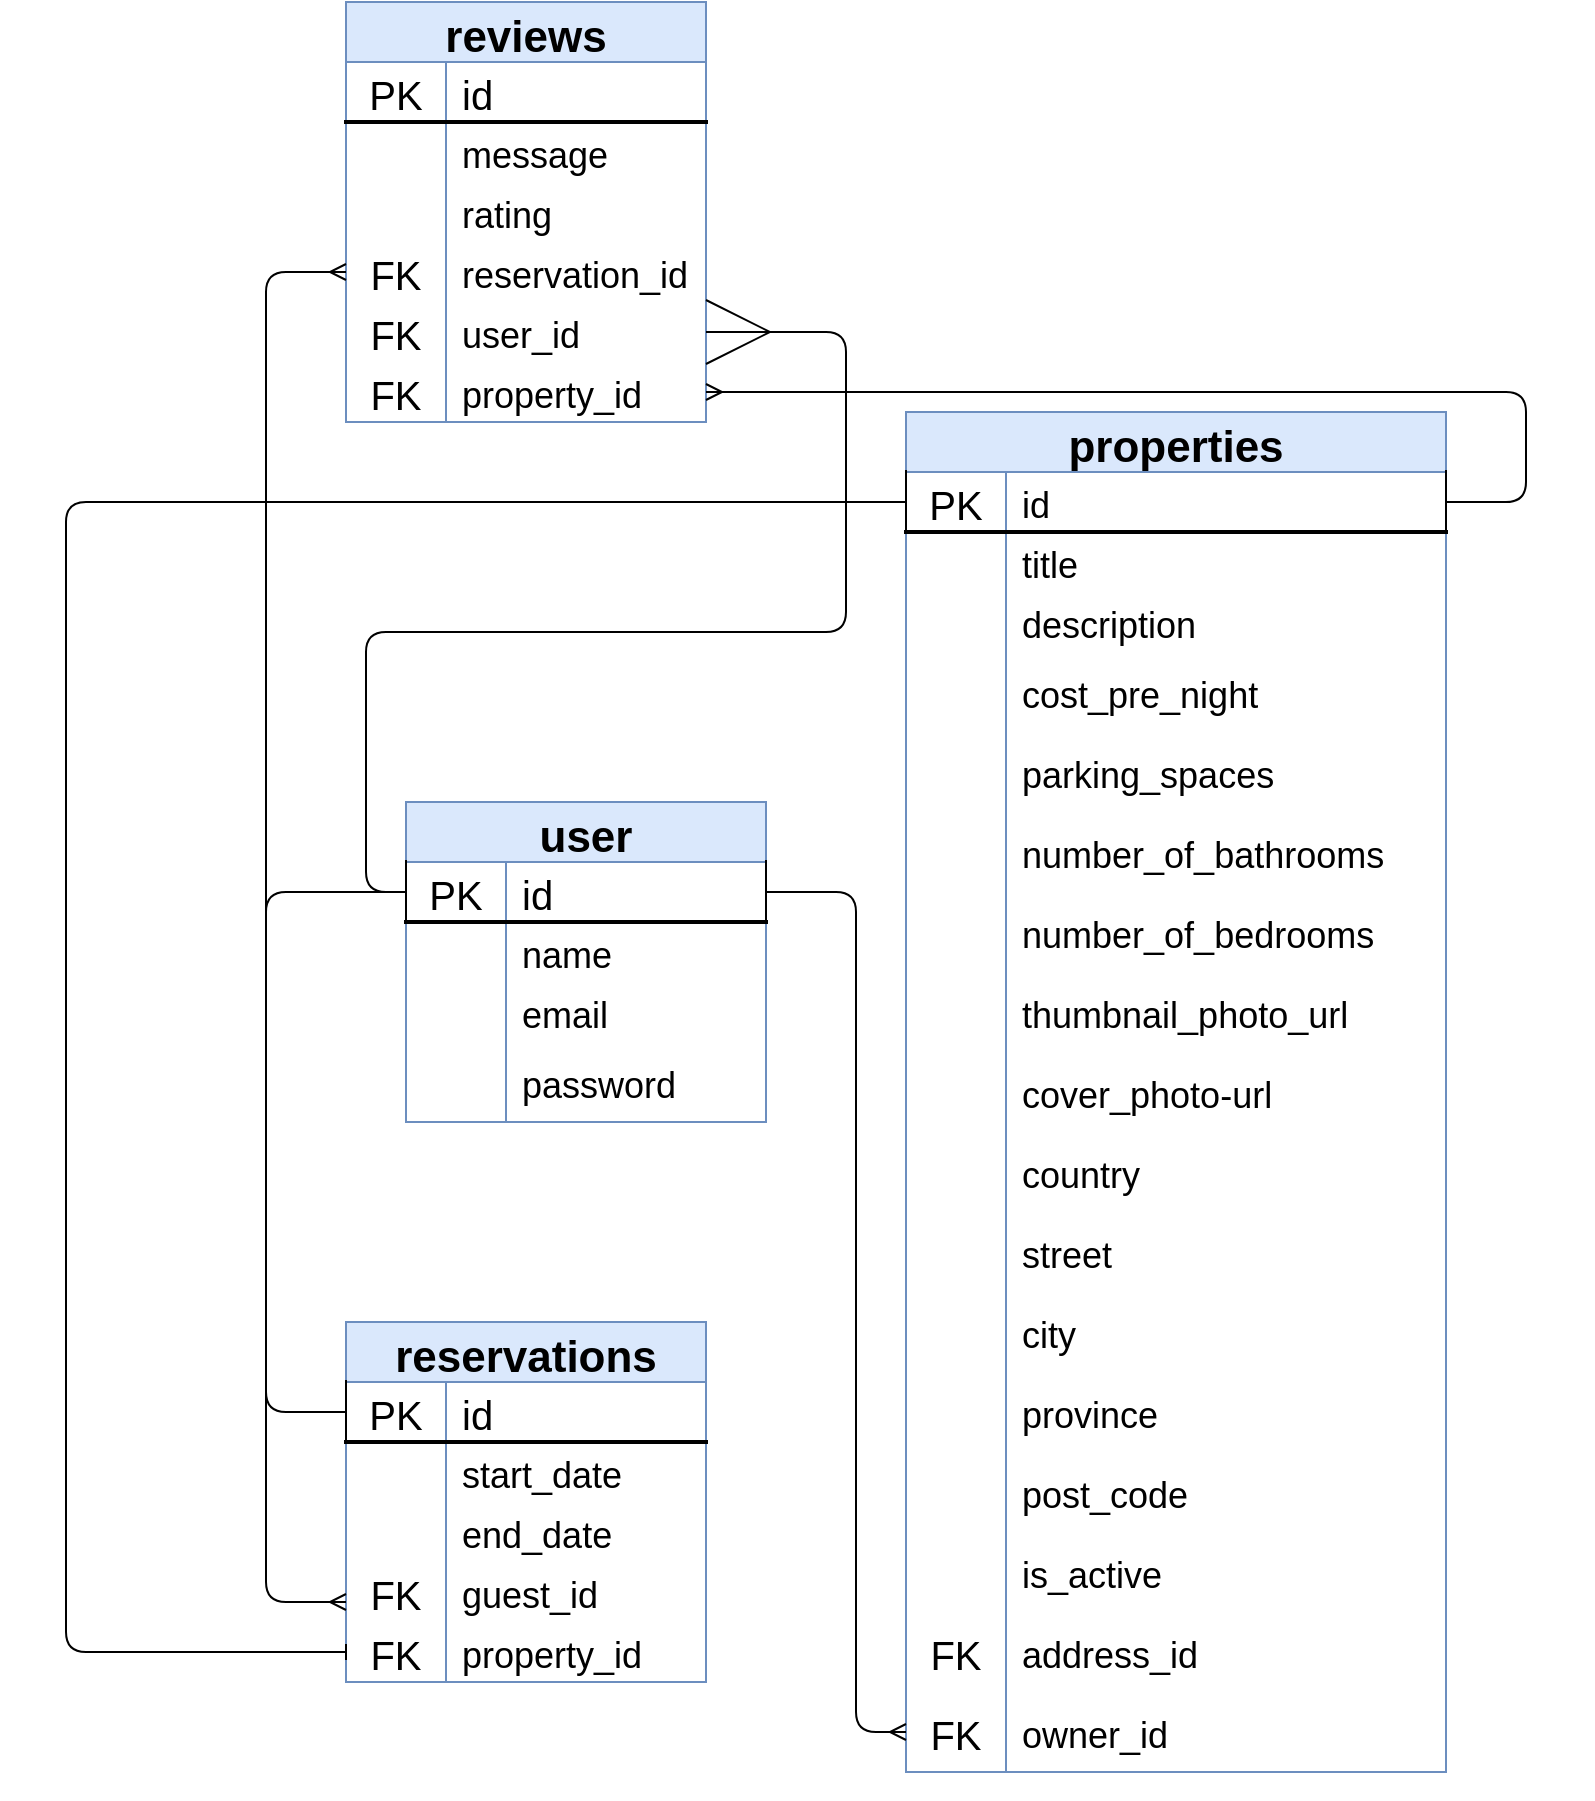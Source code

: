 <mxfile version="18.2.0" type="device"><diagram id="C5RBs43oDa-KdzZeNtuy" name="Page-1"><mxGraphModel dx="3400" dy="2055" grid="1" gridSize="10" guides="1" tooltips="1" connect="1" arrows="1" fold="1" page="1" pageScale="1" pageWidth="827" pageHeight="1169" math="0" shadow="0"><root><mxCell id="WIyWlLk6GJQsqaUBKTNV-0"/><mxCell id="WIyWlLk6GJQsqaUBKTNV-1" parent="WIyWlLk6GJQsqaUBKTNV-0"/><mxCell id="umBRvo-rePLwm_pvp_pJ-57" value="user" style="shape=table;startSize=30;container=1;collapsible=1;childLayout=tableLayout;fixedRows=1;rowLines=0;fontStyle=1;align=center;resizeLast=1;rounded=0;shadow=0;glass=0;sketch=0;fontSize=22;strokeWidth=1;fillColor=#dae8fc;strokeColor=#6c8ebf;" vertex="1" parent="WIyWlLk6GJQsqaUBKTNV-1"><mxGeometry x="-1300" y="250" width="180" height="160" as="geometry"/></mxCell><mxCell id="umBRvo-rePLwm_pvp_pJ-58" value="" style="shape=tableRow;horizontal=0;startSize=0;swimlaneHead=0;swimlaneBody=0;fillColor=none;collapsible=0;dropTarget=0;points=[[0,0.5],[1,0.5]];portConstraint=eastwest;top=0;left=0;right=0;bottom=1;rounded=0;shadow=0;glass=0;sketch=0;fontSize=25;strokeWidth=2;" vertex="1" parent="umBRvo-rePLwm_pvp_pJ-57"><mxGeometry y="30" width="180" height="30" as="geometry"/></mxCell><mxCell id="umBRvo-rePLwm_pvp_pJ-59" value="PK" style="shape=partialRectangle;connectable=0;fillColor=none;top=0;left=0;bottom=0;right=0;fontStyle=0;overflow=hidden;rounded=0;shadow=0;glass=0;sketch=0;fontSize=20;strokeWidth=2;" vertex="1" parent="umBRvo-rePLwm_pvp_pJ-58"><mxGeometry width="50" height="30" as="geometry"><mxRectangle width="50" height="30" as="alternateBounds"/></mxGeometry></mxCell><mxCell id="umBRvo-rePLwm_pvp_pJ-60" value="id" style="shape=partialRectangle;connectable=0;fillColor=none;top=0;left=0;bottom=0;right=0;align=left;spacingLeft=6;fontStyle=0;overflow=hidden;rounded=0;shadow=0;glass=0;sketch=0;fontSize=20;strokeWidth=2;" vertex="1" parent="umBRvo-rePLwm_pvp_pJ-58"><mxGeometry x="50" width="130" height="30" as="geometry"><mxRectangle width="130" height="30" as="alternateBounds"/></mxGeometry></mxCell><mxCell id="umBRvo-rePLwm_pvp_pJ-61" value="" style="shape=tableRow;horizontal=0;startSize=0;swimlaneHead=0;swimlaneBody=0;fillColor=none;collapsible=0;dropTarget=0;points=[[0,0.5],[1,0.5]];portConstraint=eastwest;top=0;left=0;right=0;bottom=0;rounded=0;shadow=0;glass=0;sketch=0;fontSize=25;strokeWidth=2;" vertex="1" parent="umBRvo-rePLwm_pvp_pJ-57"><mxGeometry y="60" width="180" height="30" as="geometry"/></mxCell><mxCell id="umBRvo-rePLwm_pvp_pJ-62" value="" style="shape=partialRectangle;connectable=0;fillColor=none;top=0;left=0;bottom=0;right=0;editable=1;overflow=hidden;rounded=0;shadow=0;glass=0;sketch=0;fontSize=20;strokeWidth=2;" vertex="1" parent="umBRvo-rePLwm_pvp_pJ-61"><mxGeometry width="50" height="30" as="geometry"><mxRectangle width="50" height="30" as="alternateBounds"/></mxGeometry></mxCell><mxCell id="umBRvo-rePLwm_pvp_pJ-63" value="name" style="shape=partialRectangle;connectable=0;fillColor=none;top=0;left=0;bottom=0;right=0;align=left;spacingLeft=6;overflow=hidden;rounded=0;shadow=0;glass=0;sketch=0;fontSize=18;strokeWidth=2;" vertex="1" parent="umBRvo-rePLwm_pvp_pJ-61"><mxGeometry x="50" width="130" height="30" as="geometry"><mxRectangle width="130" height="30" as="alternateBounds"/></mxGeometry></mxCell><mxCell id="umBRvo-rePLwm_pvp_pJ-64" value="" style="shape=tableRow;horizontal=0;startSize=0;swimlaneHead=0;swimlaneBody=0;fillColor=none;collapsible=0;dropTarget=0;points=[[0,0.5],[1,0.5]];portConstraint=eastwest;top=0;left=0;right=0;bottom=0;rounded=0;shadow=0;glass=0;sketch=0;fontSize=25;strokeWidth=2;" vertex="1" parent="umBRvo-rePLwm_pvp_pJ-57"><mxGeometry y="90" width="180" height="30" as="geometry"/></mxCell><mxCell id="umBRvo-rePLwm_pvp_pJ-65" value="" style="shape=partialRectangle;connectable=0;fillColor=none;top=0;left=0;bottom=0;right=0;editable=1;overflow=hidden;rounded=0;shadow=0;glass=0;sketch=0;fontSize=20;strokeWidth=2;" vertex="1" parent="umBRvo-rePLwm_pvp_pJ-64"><mxGeometry width="50" height="30" as="geometry"><mxRectangle width="50" height="30" as="alternateBounds"/></mxGeometry></mxCell><mxCell id="umBRvo-rePLwm_pvp_pJ-66" value="email" style="shape=partialRectangle;connectable=0;fillColor=none;top=0;left=0;bottom=0;right=0;align=left;spacingLeft=6;overflow=hidden;rounded=0;shadow=0;glass=0;sketch=0;fontSize=18;strokeWidth=2;" vertex="1" parent="umBRvo-rePLwm_pvp_pJ-64"><mxGeometry x="50" width="130" height="30" as="geometry"><mxRectangle width="130" height="30" as="alternateBounds"/></mxGeometry></mxCell><mxCell id="umBRvo-rePLwm_pvp_pJ-67" value="" style="shape=tableRow;horizontal=0;startSize=0;swimlaneHead=0;swimlaneBody=0;fillColor=none;collapsible=0;dropTarget=0;points=[[0,0.5],[1,0.5]];portConstraint=eastwest;top=0;left=0;right=0;bottom=0;rounded=0;shadow=0;glass=0;sketch=0;fontSize=25;strokeWidth=2;" vertex="1" parent="umBRvo-rePLwm_pvp_pJ-57"><mxGeometry y="120" width="180" height="40" as="geometry"/></mxCell><mxCell id="umBRvo-rePLwm_pvp_pJ-68" value="" style="shape=partialRectangle;connectable=0;fillColor=none;top=0;left=0;bottom=0;right=0;editable=1;overflow=hidden;rounded=0;shadow=0;glass=0;sketch=0;fontSize=20;strokeWidth=2;" vertex="1" parent="umBRvo-rePLwm_pvp_pJ-67"><mxGeometry width="50" height="40" as="geometry"><mxRectangle width="50" height="40" as="alternateBounds"/></mxGeometry></mxCell><mxCell id="umBRvo-rePLwm_pvp_pJ-69" value="password" style="shape=partialRectangle;connectable=0;fillColor=none;top=0;left=0;bottom=0;right=0;align=left;spacingLeft=6;overflow=hidden;rounded=0;shadow=0;glass=0;sketch=0;fontSize=18;strokeWidth=2;" vertex="1" parent="umBRvo-rePLwm_pvp_pJ-67"><mxGeometry x="50" width="130" height="40" as="geometry"><mxRectangle width="130" height="40" as="alternateBounds"/></mxGeometry></mxCell><mxCell id="umBRvo-rePLwm_pvp_pJ-70" value="properties" style="shape=table;startSize=30;container=1;collapsible=1;childLayout=tableLayout;fixedRows=1;rowLines=0;fontStyle=1;align=center;resizeLast=1;rounded=0;shadow=0;glass=0;sketch=0;fontSize=22;strokeWidth=1;fillColor=#dae8fc;strokeColor=#6c8ebf;" vertex="1" parent="WIyWlLk6GJQsqaUBKTNV-1"><mxGeometry x="-1050" y="55" width="270" height="680" as="geometry"/></mxCell><mxCell id="umBRvo-rePLwm_pvp_pJ-71" value="" style="shape=tableRow;horizontal=0;startSize=0;swimlaneHead=0;swimlaneBody=0;fillColor=none;collapsible=0;dropTarget=0;points=[[0,0.5],[1,0.5]];portConstraint=eastwest;top=0;left=0;right=0;bottom=1;rounded=0;shadow=0;glass=0;sketch=0;fontSize=25;strokeWidth=2;" vertex="1" parent="umBRvo-rePLwm_pvp_pJ-70"><mxGeometry y="30" width="270" height="30" as="geometry"/></mxCell><mxCell id="umBRvo-rePLwm_pvp_pJ-72" value="PK" style="shape=partialRectangle;connectable=0;fillColor=none;top=0;left=0;bottom=0;right=0;fontStyle=0;overflow=hidden;rounded=0;shadow=0;glass=0;sketch=0;fontSize=20;strokeWidth=2;" vertex="1" parent="umBRvo-rePLwm_pvp_pJ-71"><mxGeometry width="50" height="30" as="geometry"><mxRectangle width="50" height="30" as="alternateBounds"/></mxGeometry></mxCell><mxCell id="umBRvo-rePLwm_pvp_pJ-73" value="id" style="shape=partialRectangle;connectable=0;fillColor=none;top=0;left=0;bottom=0;right=0;align=left;spacingLeft=6;fontStyle=0;overflow=hidden;rounded=0;shadow=0;glass=0;sketch=0;fontSize=18;strokeWidth=2;" vertex="1" parent="umBRvo-rePLwm_pvp_pJ-71"><mxGeometry x="50" width="220" height="30" as="geometry"><mxRectangle width="220" height="30" as="alternateBounds"/></mxGeometry></mxCell><mxCell id="umBRvo-rePLwm_pvp_pJ-74" value="" style="shape=tableRow;horizontal=0;startSize=0;swimlaneHead=0;swimlaneBody=0;fillColor=none;collapsible=0;dropTarget=0;points=[[0,0.5],[1,0.5]];portConstraint=eastwest;top=0;left=0;right=0;bottom=0;rounded=0;shadow=0;glass=0;sketch=0;fontSize=25;strokeWidth=2;" vertex="1" parent="umBRvo-rePLwm_pvp_pJ-70"><mxGeometry y="60" width="270" height="30" as="geometry"/></mxCell><mxCell id="umBRvo-rePLwm_pvp_pJ-75" value="" style="shape=partialRectangle;connectable=0;fillColor=none;top=0;left=0;bottom=0;right=0;editable=1;overflow=hidden;rounded=0;shadow=0;glass=0;sketch=0;fontSize=25;strokeWidth=2;" vertex="1" parent="umBRvo-rePLwm_pvp_pJ-74"><mxGeometry width="50" height="30" as="geometry"><mxRectangle width="50" height="30" as="alternateBounds"/></mxGeometry></mxCell><mxCell id="umBRvo-rePLwm_pvp_pJ-76" value="title" style="shape=partialRectangle;connectable=0;fillColor=none;top=0;left=0;bottom=0;right=0;align=left;spacingLeft=6;overflow=hidden;rounded=0;shadow=0;glass=0;sketch=0;fontSize=18;strokeWidth=2;" vertex="1" parent="umBRvo-rePLwm_pvp_pJ-74"><mxGeometry x="50" width="220" height="30" as="geometry"><mxRectangle width="220" height="30" as="alternateBounds"/></mxGeometry></mxCell><mxCell id="umBRvo-rePLwm_pvp_pJ-77" value="" style="shape=tableRow;horizontal=0;startSize=0;swimlaneHead=0;swimlaneBody=0;fillColor=none;collapsible=0;dropTarget=0;points=[[0,0.5],[1,0.5]];portConstraint=eastwest;top=0;left=0;right=0;bottom=0;rounded=0;shadow=0;glass=0;sketch=0;fontSize=25;strokeWidth=2;" vertex="1" parent="umBRvo-rePLwm_pvp_pJ-70"><mxGeometry y="90" width="270" height="30" as="geometry"/></mxCell><mxCell id="umBRvo-rePLwm_pvp_pJ-78" value="" style="shape=partialRectangle;connectable=0;fillColor=none;top=0;left=0;bottom=0;right=0;editable=1;overflow=hidden;rounded=0;shadow=0;glass=0;sketch=0;fontSize=25;strokeWidth=2;" vertex="1" parent="umBRvo-rePLwm_pvp_pJ-77"><mxGeometry width="50" height="30" as="geometry"><mxRectangle width="50" height="30" as="alternateBounds"/></mxGeometry></mxCell><mxCell id="umBRvo-rePLwm_pvp_pJ-79" value="description" style="shape=partialRectangle;connectable=0;fillColor=none;top=0;left=0;bottom=0;right=0;align=left;spacingLeft=6;overflow=hidden;rounded=0;shadow=0;glass=0;sketch=0;fontSize=18;strokeWidth=2;" vertex="1" parent="umBRvo-rePLwm_pvp_pJ-77"><mxGeometry x="50" width="220" height="30" as="geometry"><mxRectangle width="220" height="30" as="alternateBounds"/></mxGeometry></mxCell><mxCell id="umBRvo-rePLwm_pvp_pJ-80" value="" style="shape=tableRow;horizontal=0;startSize=0;swimlaneHead=0;swimlaneBody=0;fillColor=none;collapsible=0;dropTarget=0;points=[[0,0.5],[1,0.5]];portConstraint=eastwest;top=0;left=0;right=0;bottom=0;rounded=0;shadow=0;glass=0;sketch=0;fontSize=25;strokeWidth=2;" vertex="1" parent="umBRvo-rePLwm_pvp_pJ-70"><mxGeometry y="120" width="270" height="40" as="geometry"/></mxCell><mxCell id="umBRvo-rePLwm_pvp_pJ-81" value="&#10;&#10;&#10;" style="shape=partialRectangle;connectable=0;fillColor=none;top=0;left=0;bottom=0;right=0;editable=1;overflow=hidden;rounded=0;shadow=0;glass=0;sketch=0;fontSize=25;strokeWidth=2;" vertex="1" parent="umBRvo-rePLwm_pvp_pJ-80"><mxGeometry width="50" height="40" as="geometry"><mxRectangle width="50" height="40" as="alternateBounds"/></mxGeometry></mxCell><mxCell id="umBRvo-rePLwm_pvp_pJ-82" value="cost_pre_night" style="shape=partialRectangle;connectable=0;fillColor=none;top=0;left=0;bottom=0;right=0;align=left;spacingLeft=6;overflow=hidden;rounded=0;shadow=0;glass=0;sketch=0;fontSize=18;strokeWidth=2;" vertex="1" parent="umBRvo-rePLwm_pvp_pJ-80"><mxGeometry x="50" width="220" height="40" as="geometry"><mxRectangle width="220" height="40" as="alternateBounds"/></mxGeometry></mxCell><mxCell id="umBRvo-rePLwm_pvp_pJ-94" style="shape=tableRow;horizontal=0;startSize=0;swimlaneHead=0;swimlaneBody=0;fillColor=none;collapsible=0;dropTarget=0;points=[[0,0.5],[1,0.5]];portConstraint=eastwest;top=0;left=0;right=0;bottom=0;rounded=0;shadow=0;glass=0;sketch=0;fontSize=25;strokeWidth=2;" vertex="1" parent="umBRvo-rePLwm_pvp_pJ-70"><mxGeometry y="160" width="270" height="40" as="geometry"/></mxCell><mxCell id="umBRvo-rePLwm_pvp_pJ-95" style="shape=partialRectangle;connectable=0;fillColor=none;top=0;left=0;bottom=0;right=0;editable=1;overflow=hidden;rounded=0;shadow=0;glass=0;sketch=0;fontSize=25;strokeWidth=2;" vertex="1" parent="umBRvo-rePLwm_pvp_pJ-94"><mxGeometry width="50" height="40" as="geometry"><mxRectangle width="50" height="40" as="alternateBounds"/></mxGeometry></mxCell><mxCell id="umBRvo-rePLwm_pvp_pJ-96" value="parking_spaces" style="shape=partialRectangle;connectable=0;fillColor=none;top=0;left=0;bottom=0;right=0;align=left;spacingLeft=6;overflow=hidden;rounded=0;shadow=0;glass=0;sketch=0;fontSize=18;strokeWidth=2;" vertex="1" parent="umBRvo-rePLwm_pvp_pJ-94"><mxGeometry x="50" width="220" height="40" as="geometry"><mxRectangle width="220" height="40" as="alternateBounds"/></mxGeometry></mxCell><mxCell id="umBRvo-rePLwm_pvp_pJ-97" style="shape=tableRow;horizontal=0;startSize=0;swimlaneHead=0;swimlaneBody=0;fillColor=none;collapsible=0;dropTarget=0;points=[[0,0.5],[1,0.5]];portConstraint=eastwest;top=0;left=0;right=0;bottom=0;rounded=0;shadow=0;glass=0;sketch=0;fontSize=25;strokeWidth=2;" vertex="1" parent="umBRvo-rePLwm_pvp_pJ-70"><mxGeometry y="200" width="270" height="40" as="geometry"/></mxCell><mxCell id="umBRvo-rePLwm_pvp_pJ-98" style="shape=partialRectangle;connectable=0;fillColor=none;top=0;left=0;bottom=0;right=0;editable=1;overflow=hidden;rounded=0;shadow=0;glass=0;sketch=0;fontSize=25;strokeWidth=2;" vertex="1" parent="umBRvo-rePLwm_pvp_pJ-97"><mxGeometry width="50" height="40" as="geometry"><mxRectangle width="50" height="40" as="alternateBounds"/></mxGeometry></mxCell><mxCell id="umBRvo-rePLwm_pvp_pJ-99" value="number_of_bathrooms" style="shape=partialRectangle;connectable=0;fillColor=none;top=0;left=0;bottom=0;right=0;align=left;spacingLeft=6;overflow=hidden;rounded=0;shadow=0;glass=0;sketch=0;fontSize=18;strokeWidth=2;" vertex="1" parent="umBRvo-rePLwm_pvp_pJ-97"><mxGeometry x="50" width="220" height="40" as="geometry"><mxRectangle width="220" height="40" as="alternateBounds"/></mxGeometry></mxCell><mxCell id="umBRvo-rePLwm_pvp_pJ-100" style="shape=tableRow;horizontal=0;startSize=0;swimlaneHead=0;swimlaneBody=0;fillColor=none;collapsible=0;dropTarget=0;points=[[0,0.5],[1,0.5]];portConstraint=eastwest;top=0;left=0;right=0;bottom=0;rounded=0;shadow=0;glass=0;sketch=0;fontSize=25;strokeWidth=2;" vertex="1" parent="umBRvo-rePLwm_pvp_pJ-70"><mxGeometry y="240" width="270" height="40" as="geometry"/></mxCell><mxCell id="umBRvo-rePLwm_pvp_pJ-101" style="shape=partialRectangle;connectable=0;fillColor=none;top=0;left=0;bottom=0;right=0;editable=1;overflow=hidden;rounded=0;shadow=0;glass=0;sketch=0;fontSize=25;strokeWidth=2;" vertex="1" parent="umBRvo-rePLwm_pvp_pJ-100"><mxGeometry width="50" height="40" as="geometry"><mxRectangle width="50" height="40" as="alternateBounds"/></mxGeometry></mxCell><mxCell id="umBRvo-rePLwm_pvp_pJ-102" value="number_of_bedrooms" style="shape=partialRectangle;connectable=0;fillColor=none;top=0;left=0;bottom=0;right=0;align=left;spacingLeft=6;overflow=hidden;rounded=0;shadow=0;glass=0;sketch=0;fontSize=18;strokeWidth=2;" vertex="1" parent="umBRvo-rePLwm_pvp_pJ-100"><mxGeometry x="50" width="220" height="40" as="geometry"><mxRectangle width="220" height="40" as="alternateBounds"/></mxGeometry></mxCell><mxCell id="umBRvo-rePLwm_pvp_pJ-253" style="shape=tableRow;horizontal=0;startSize=0;swimlaneHead=0;swimlaneBody=0;fillColor=none;collapsible=0;dropTarget=0;points=[[0,0.5],[1,0.5]];portConstraint=eastwest;top=0;left=0;right=0;bottom=0;rounded=0;shadow=0;glass=0;sketch=0;fontSize=25;strokeWidth=2;" vertex="1" parent="umBRvo-rePLwm_pvp_pJ-70"><mxGeometry y="280" width="270" height="40" as="geometry"/></mxCell><mxCell id="umBRvo-rePLwm_pvp_pJ-254" style="shape=partialRectangle;connectable=0;fillColor=none;top=0;left=0;bottom=0;right=0;editable=1;overflow=hidden;rounded=0;shadow=0;glass=0;sketch=0;fontSize=25;strokeWidth=2;" vertex="1" parent="umBRvo-rePLwm_pvp_pJ-253"><mxGeometry width="50" height="40" as="geometry"><mxRectangle width="50" height="40" as="alternateBounds"/></mxGeometry></mxCell><mxCell id="umBRvo-rePLwm_pvp_pJ-255" value="thumbnail_photo_url" style="shape=partialRectangle;connectable=0;fillColor=none;top=0;left=0;bottom=0;right=0;align=left;spacingLeft=6;overflow=hidden;rounded=0;shadow=0;glass=0;sketch=0;fontSize=18;strokeWidth=2;" vertex="1" parent="umBRvo-rePLwm_pvp_pJ-253"><mxGeometry x="50" width="220" height="40" as="geometry"><mxRectangle width="220" height="40" as="alternateBounds"/></mxGeometry></mxCell><mxCell id="umBRvo-rePLwm_pvp_pJ-256" style="shape=tableRow;horizontal=0;startSize=0;swimlaneHead=0;swimlaneBody=0;fillColor=none;collapsible=0;dropTarget=0;points=[[0,0.5],[1,0.5]];portConstraint=eastwest;top=0;left=0;right=0;bottom=0;rounded=0;shadow=0;glass=0;sketch=0;fontSize=25;strokeWidth=2;" vertex="1" parent="umBRvo-rePLwm_pvp_pJ-70"><mxGeometry y="320" width="270" height="40" as="geometry"/></mxCell><mxCell id="umBRvo-rePLwm_pvp_pJ-257" style="shape=partialRectangle;connectable=0;fillColor=none;top=0;left=0;bottom=0;right=0;editable=1;overflow=hidden;rounded=0;shadow=0;glass=0;sketch=0;fontSize=25;strokeWidth=2;" vertex="1" parent="umBRvo-rePLwm_pvp_pJ-256"><mxGeometry width="50" height="40" as="geometry"><mxRectangle width="50" height="40" as="alternateBounds"/></mxGeometry></mxCell><mxCell id="umBRvo-rePLwm_pvp_pJ-258" value="cover_photo-url" style="shape=partialRectangle;connectable=0;fillColor=none;top=0;left=0;bottom=0;right=0;align=left;spacingLeft=6;overflow=hidden;rounded=0;shadow=0;glass=0;sketch=0;fontSize=18;strokeWidth=2;" vertex="1" parent="umBRvo-rePLwm_pvp_pJ-256"><mxGeometry x="50" width="220" height="40" as="geometry"><mxRectangle width="220" height="40" as="alternateBounds"/></mxGeometry></mxCell><mxCell id="umBRvo-rePLwm_pvp_pJ-314" style="shape=tableRow;horizontal=0;startSize=0;swimlaneHead=0;swimlaneBody=0;fillColor=none;collapsible=0;dropTarget=0;points=[[0,0.5],[1,0.5]];portConstraint=eastwest;top=0;left=0;right=0;bottom=0;rounded=0;shadow=0;glass=0;sketch=0;fontSize=25;strokeWidth=2;" vertex="1" parent="umBRvo-rePLwm_pvp_pJ-70"><mxGeometry y="360" width="270" height="40" as="geometry"/></mxCell><mxCell id="umBRvo-rePLwm_pvp_pJ-315" style="shape=partialRectangle;connectable=0;fillColor=none;top=0;left=0;bottom=0;right=0;editable=1;overflow=hidden;rounded=0;shadow=0;glass=0;sketch=0;fontSize=25;strokeWidth=2;" vertex="1" parent="umBRvo-rePLwm_pvp_pJ-314"><mxGeometry width="50" height="40" as="geometry"><mxRectangle width="50" height="40" as="alternateBounds"/></mxGeometry></mxCell><mxCell id="umBRvo-rePLwm_pvp_pJ-316" value="country" style="shape=partialRectangle;connectable=0;fillColor=none;top=0;left=0;bottom=0;right=0;align=left;spacingLeft=6;overflow=hidden;rounded=0;shadow=0;glass=0;sketch=0;fontSize=18;strokeWidth=2;" vertex="1" parent="umBRvo-rePLwm_pvp_pJ-314"><mxGeometry x="50" width="220" height="40" as="geometry"><mxRectangle width="220" height="40" as="alternateBounds"/></mxGeometry></mxCell><mxCell id="umBRvo-rePLwm_pvp_pJ-311" style="shape=tableRow;horizontal=0;startSize=0;swimlaneHead=0;swimlaneBody=0;fillColor=none;collapsible=0;dropTarget=0;points=[[0,0.5],[1,0.5]];portConstraint=eastwest;top=0;left=0;right=0;bottom=0;rounded=0;shadow=0;glass=0;sketch=0;fontSize=25;strokeWidth=2;" vertex="1" parent="umBRvo-rePLwm_pvp_pJ-70"><mxGeometry y="400" width="270" height="40" as="geometry"/></mxCell><mxCell id="umBRvo-rePLwm_pvp_pJ-312" style="shape=partialRectangle;connectable=0;fillColor=none;top=0;left=0;bottom=0;right=0;editable=1;overflow=hidden;rounded=0;shadow=0;glass=0;sketch=0;fontSize=25;strokeWidth=2;" vertex="1" parent="umBRvo-rePLwm_pvp_pJ-311"><mxGeometry width="50" height="40" as="geometry"><mxRectangle width="50" height="40" as="alternateBounds"/></mxGeometry></mxCell><mxCell id="umBRvo-rePLwm_pvp_pJ-313" value="street" style="shape=partialRectangle;connectable=0;fillColor=none;top=0;left=0;bottom=0;right=0;align=left;spacingLeft=6;overflow=hidden;rounded=0;shadow=0;glass=0;sketch=0;fontSize=18;strokeWidth=2;" vertex="1" parent="umBRvo-rePLwm_pvp_pJ-311"><mxGeometry x="50" width="220" height="40" as="geometry"><mxRectangle width="220" height="40" as="alternateBounds"/></mxGeometry></mxCell><mxCell id="umBRvo-rePLwm_pvp_pJ-308" style="shape=tableRow;horizontal=0;startSize=0;swimlaneHead=0;swimlaneBody=0;fillColor=none;collapsible=0;dropTarget=0;points=[[0,0.5],[1,0.5]];portConstraint=eastwest;top=0;left=0;right=0;bottom=0;rounded=0;shadow=0;glass=0;sketch=0;fontSize=25;strokeWidth=2;" vertex="1" parent="umBRvo-rePLwm_pvp_pJ-70"><mxGeometry y="440" width="270" height="40" as="geometry"/></mxCell><mxCell id="umBRvo-rePLwm_pvp_pJ-309" style="shape=partialRectangle;connectable=0;fillColor=none;top=0;left=0;bottom=0;right=0;editable=1;overflow=hidden;rounded=0;shadow=0;glass=0;sketch=0;fontSize=25;strokeWidth=2;" vertex="1" parent="umBRvo-rePLwm_pvp_pJ-308"><mxGeometry width="50" height="40" as="geometry"><mxRectangle width="50" height="40" as="alternateBounds"/></mxGeometry></mxCell><mxCell id="umBRvo-rePLwm_pvp_pJ-310" value="city" style="shape=partialRectangle;connectable=0;fillColor=none;top=0;left=0;bottom=0;right=0;align=left;spacingLeft=6;overflow=hidden;rounded=0;shadow=0;glass=0;sketch=0;fontSize=18;strokeWidth=2;" vertex="1" parent="umBRvo-rePLwm_pvp_pJ-308"><mxGeometry x="50" width="220" height="40" as="geometry"><mxRectangle width="220" height="40" as="alternateBounds"/></mxGeometry></mxCell><mxCell id="umBRvo-rePLwm_pvp_pJ-305" style="shape=tableRow;horizontal=0;startSize=0;swimlaneHead=0;swimlaneBody=0;fillColor=none;collapsible=0;dropTarget=0;points=[[0,0.5],[1,0.5]];portConstraint=eastwest;top=0;left=0;right=0;bottom=0;rounded=0;shadow=0;glass=0;sketch=0;fontSize=25;strokeWidth=2;" vertex="1" parent="umBRvo-rePLwm_pvp_pJ-70"><mxGeometry y="480" width="270" height="40" as="geometry"/></mxCell><mxCell id="umBRvo-rePLwm_pvp_pJ-306" style="shape=partialRectangle;connectable=0;fillColor=none;top=0;left=0;bottom=0;right=0;editable=1;overflow=hidden;rounded=0;shadow=0;glass=0;sketch=0;fontSize=25;strokeWidth=2;" vertex="1" parent="umBRvo-rePLwm_pvp_pJ-305"><mxGeometry width="50" height="40" as="geometry"><mxRectangle width="50" height="40" as="alternateBounds"/></mxGeometry></mxCell><mxCell id="umBRvo-rePLwm_pvp_pJ-307" value="province" style="shape=partialRectangle;connectable=0;fillColor=none;top=0;left=0;bottom=0;right=0;align=left;spacingLeft=6;overflow=hidden;rounded=0;shadow=0;glass=0;sketch=0;fontSize=18;strokeWidth=2;" vertex="1" parent="umBRvo-rePLwm_pvp_pJ-305"><mxGeometry x="50" width="220" height="40" as="geometry"><mxRectangle width="220" height="40" as="alternateBounds"/></mxGeometry></mxCell><mxCell id="umBRvo-rePLwm_pvp_pJ-302" style="shape=tableRow;horizontal=0;startSize=0;swimlaneHead=0;swimlaneBody=0;fillColor=none;collapsible=0;dropTarget=0;points=[[0,0.5],[1,0.5]];portConstraint=eastwest;top=0;left=0;right=0;bottom=0;rounded=0;shadow=0;glass=0;sketch=0;fontSize=25;strokeWidth=2;" vertex="1" parent="umBRvo-rePLwm_pvp_pJ-70"><mxGeometry y="520" width="270" height="40" as="geometry"/></mxCell><mxCell id="umBRvo-rePLwm_pvp_pJ-303" style="shape=partialRectangle;connectable=0;fillColor=none;top=0;left=0;bottom=0;right=0;editable=1;overflow=hidden;rounded=0;shadow=0;glass=0;sketch=0;fontSize=25;strokeWidth=2;" vertex="1" parent="umBRvo-rePLwm_pvp_pJ-302"><mxGeometry width="50" height="40" as="geometry"><mxRectangle width="50" height="40" as="alternateBounds"/></mxGeometry></mxCell><mxCell id="umBRvo-rePLwm_pvp_pJ-304" value="post_code" style="shape=partialRectangle;connectable=0;fillColor=none;top=0;left=0;bottom=0;right=0;align=left;spacingLeft=6;overflow=hidden;rounded=0;shadow=0;glass=0;sketch=0;fontSize=18;strokeWidth=2;" vertex="1" parent="umBRvo-rePLwm_pvp_pJ-302"><mxGeometry x="50" width="220" height="40" as="geometry"><mxRectangle width="220" height="40" as="alternateBounds"/></mxGeometry></mxCell><mxCell id="umBRvo-rePLwm_pvp_pJ-159" style="shape=tableRow;horizontal=0;startSize=0;swimlaneHead=0;swimlaneBody=0;fillColor=none;collapsible=0;dropTarget=0;points=[[0,0.5],[1,0.5]];portConstraint=eastwest;top=0;left=0;right=0;bottom=0;rounded=0;shadow=0;glass=0;sketch=0;fontSize=25;strokeWidth=2;" vertex="1" parent="umBRvo-rePLwm_pvp_pJ-70"><mxGeometry y="560" width="270" height="40" as="geometry"/></mxCell><mxCell id="umBRvo-rePLwm_pvp_pJ-160" style="shape=partialRectangle;connectable=0;fillColor=none;top=0;left=0;bottom=0;right=0;editable=1;overflow=hidden;rounded=0;shadow=0;glass=0;sketch=0;fontSize=20;strokeWidth=2;" vertex="1" parent="umBRvo-rePLwm_pvp_pJ-159"><mxGeometry width="50" height="40" as="geometry"><mxRectangle width="50" height="40" as="alternateBounds"/></mxGeometry></mxCell><mxCell id="umBRvo-rePLwm_pvp_pJ-161" value="is_active" style="shape=partialRectangle;connectable=0;fillColor=none;top=0;left=0;bottom=0;right=0;align=left;spacingLeft=6;overflow=hidden;rounded=0;shadow=0;glass=0;sketch=0;fontSize=18;strokeWidth=2;" vertex="1" parent="umBRvo-rePLwm_pvp_pJ-159"><mxGeometry x="50" width="220" height="40" as="geometry"><mxRectangle width="220" height="40" as="alternateBounds"/></mxGeometry></mxCell><mxCell id="umBRvo-rePLwm_pvp_pJ-260" style="shape=tableRow;horizontal=0;startSize=0;swimlaneHead=0;swimlaneBody=0;fillColor=none;collapsible=0;dropTarget=0;points=[[0,0.5],[1,0.5]];portConstraint=eastwest;top=0;left=0;right=0;bottom=0;rounded=0;shadow=0;glass=0;sketch=0;fontSize=25;strokeWidth=2;" vertex="1" parent="umBRvo-rePLwm_pvp_pJ-70"><mxGeometry y="600" width="270" height="40" as="geometry"/></mxCell><mxCell id="umBRvo-rePLwm_pvp_pJ-261" value="FK" style="shape=partialRectangle;connectable=0;fillColor=none;top=0;left=0;bottom=0;right=0;editable=1;overflow=hidden;rounded=0;shadow=0;glass=0;sketch=0;fontSize=20;strokeWidth=2;" vertex="1" parent="umBRvo-rePLwm_pvp_pJ-260"><mxGeometry width="50" height="40" as="geometry"><mxRectangle width="50" height="40" as="alternateBounds"/></mxGeometry></mxCell><mxCell id="umBRvo-rePLwm_pvp_pJ-262" value="address_id" style="shape=partialRectangle;connectable=0;fillColor=none;top=0;left=0;bottom=0;right=0;align=left;spacingLeft=6;overflow=hidden;rounded=0;shadow=0;glass=0;sketch=0;fontSize=18;strokeWidth=2;" vertex="1" parent="umBRvo-rePLwm_pvp_pJ-260"><mxGeometry x="50" width="220" height="40" as="geometry"><mxRectangle width="220" height="40" as="alternateBounds"/></mxGeometry></mxCell><mxCell id="umBRvo-rePLwm_pvp_pJ-155" style="shape=tableRow;horizontal=0;startSize=0;swimlaneHead=0;swimlaneBody=0;fillColor=none;collapsible=0;dropTarget=0;points=[[0,0.5],[1,0.5]];portConstraint=eastwest;top=0;left=0;right=0;bottom=0;rounded=0;shadow=0;glass=0;sketch=0;fontSize=25;strokeWidth=2;" vertex="1" parent="umBRvo-rePLwm_pvp_pJ-70"><mxGeometry y="640" width="270" height="40" as="geometry"/></mxCell><mxCell id="umBRvo-rePLwm_pvp_pJ-156" value="FK" style="shape=partialRectangle;connectable=0;fillColor=none;top=0;left=0;bottom=0;right=0;editable=1;overflow=hidden;rounded=0;shadow=0;glass=0;sketch=0;fontSize=20;strokeWidth=2;" vertex="1" parent="umBRvo-rePLwm_pvp_pJ-155"><mxGeometry width="50" height="40" as="geometry"><mxRectangle width="50" height="40" as="alternateBounds"/></mxGeometry></mxCell><mxCell id="umBRvo-rePLwm_pvp_pJ-157" value="owner_id" style="shape=partialRectangle;connectable=0;fillColor=none;top=0;left=0;bottom=0;right=0;align=left;spacingLeft=6;overflow=hidden;rounded=0;shadow=0;glass=0;sketch=0;fontSize=18;strokeWidth=2;" vertex="1" parent="umBRvo-rePLwm_pvp_pJ-155"><mxGeometry x="50" width="220" height="40" as="geometry"><mxRectangle width="220" height="40" as="alternateBounds"/></mxGeometry></mxCell><mxCell id="umBRvo-rePLwm_pvp_pJ-84" value="" style="shape=tableRow;horizontal=0;startSize=0;swimlaneHead=0;swimlaneBody=0;fillColor=none;collapsible=0;dropTarget=0;points=[[0,0.5],[1,0.5]];portConstraint=eastwest;top=0;left=0;right=0;bottom=0;rounded=0;shadow=0;glass=0;sketch=0;fontSize=18;strokeWidth=2;" vertex="1" parent="WIyWlLk6GJQsqaUBKTNV-1"><mxGeometry x="-1280" y="240" width="260" height="40" as="geometry"/></mxCell><mxCell id="umBRvo-rePLwm_pvp_pJ-85" value="&#10;&#10;&#10;" style="shape=partialRectangle;connectable=0;fillColor=none;top=0;left=0;bottom=0;right=0;editable=1;overflow=hidden;rounded=0;shadow=0;glass=0;sketch=0;fontSize=25;strokeWidth=2;" vertex="1" parent="umBRvo-rePLwm_pvp_pJ-84"><mxGeometry width="50" height="40" as="geometry"><mxRectangle width="50" height="40" as="alternateBounds"/></mxGeometry></mxCell><mxCell id="umBRvo-rePLwm_pvp_pJ-190" value="reservations" style="shape=table;startSize=30;container=1;collapsible=1;childLayout=tableLayout;fixedRows=1;rowLines=0;fontStyle=1;align=center;resizeLast=1;rounded=0;shadow=0;glass=0;sketch=0;fontSize=22;strokeWidth=1;fillColor=#dae8fc;strokeColor=#6c8ebf;" vertex="1" parent="WIyWlLk6GJQsqaUBKTNV-1"><mxGeometry x="-1330" y="510" width="180" height="180" as="geometry"/></mxCell><mxCell id="umBRvo-rePLwm_pvp_pJ-191" value="" style="shape=tableRow;horizontal=0;startSize=0;swimlaneHead=0;swimlaneBody=0;fillColor=none;collapsible=0;dropTarget=0;points=[[0,0.5],[1,0.5]];portConstraint=eastwest;top=0;left=0;right=0;bottom=1;rounded=0;shadow=0;glass=0;sketch=0;fontSize=25;strokeWidth=2;" vertex="1" parent="umBRvo-rePLwm_pvp_pJ-190"><mxGeometry y="30" width="180" height="30" as="geometry"/></mxCell><mxCell id="umBRvo-rePLwm_pvp_pJ-192" value="PK" style="shape=partialRectangle;connectable=0;fillColor=none;top=0;left=0;bottom=0;right=0;fontStyle=0;overflow=hidden;rounded=0;shadow=0;glass=0;sketch=0;fontSize=20;strokeWidth=2;" vertex="1" parent="umBRvo-rePLwm_pvp_pJ-191"><mxGeometry width="50" height="30" as="geometry"><mxRectangle width="50" height="30" as="alternateBounds"/></mxGeometry></mxCell><mxCell id="umBRvo-rePLwm_pvp_pJ-193" value="id" style="shape=partialRectangle;connectable=0;fillColor=none;top=0;left=0;bottom=0;right=0;align=left;spacingLeft=6;fontStyle=0;overflow=hidden;rounded=0;shadow=0;glass=0;sketch=0;fontSize=20;strokeWidth=2;" vertex="1" parent="umBRvo-rePLwm_pvp_pJ-191"><mxGeometry x="50" width="130" height="30" as="geometry"><mxRectangle width="130" height="30" as="alternateBounds"/></mxGeometry></mxCell><mxCell id="umBRvo-rePLwm_pvp_pJ-194" value="" style="shape=tableRow;horizontal=0;startSize=0;swimlaneHead=0;swimlaneBody=0;fillColor=none;collapsible=0;dropTarget=0;points=[[0,0.5],[1,0.5]];portConstraint=eastwest;top=0;left=0;right=0;bottom=0;rounded=0;shadow=0;glass=0;sketch=0;fontSize=25;strokeWidth=2;" vertex="1" parent="umBRvo-rePLwm_pvp_pJ-190"><mxGeometry y="60" width="180" height="30" as="geometry"/></mxCell><mxCell id="umBRvo-rePLwm_pvp_pJ-195" value="" style="shape=partialRectangle;connectable=0;fillColor=none;top=0;left=0;bottom=0;right=0;editable=1;overflow=hidden;rounded=0;shadow=0;glass=0;sketch=0;fontSize=20;strokeWidth=2;" vertex="1" parent="umBRvo-rePLwm_pvp_pJ-194"><mxGeometry width="50" height="30" as="geometry"><mxRectangle width="50" height="30" as="alternateBounds"/></mxGeometry></mxCell><mxCell id="umBRvo-rePLwm_pvp_pJ-196" value="start_date" style="shape=partialRectangle;connectable=0;fillColor=none;top=0;left=0;bottom=0;right=0;align=left;spacingLeft=6;overflow=hidden;rounded=0;shadow=0;glass=0;sketch=0;fontSize=18;strokeWidth=2;" vertex="1" parent="umBRvo-rePLwm_pvp_pJ-194"><mxGeometry x="50" width="130" height="30" as="geometry"><mxRectangle width="130" height="30" as="alternateBounds"/></mxGeometry></mxCell><mxCell id="umBRvo-rePLwm_pvp_pJ-197" value="" style="shape=tableRow;horizontal=0;startSize=0;swimlaneHead=0;swimlaneBody=0;fillColor=none;collapsible=0;dropTarget=0;points=[[0,0.5],[1,0.5]];portConstraint=eastwest;top=0;left=0;right=0;bottom=0;rounded=0;shadow=0;glass=0;sketch=0;fontSize=25;strokeWidth=2;" vertex="1" parent="umBRvo-rePLwm_pvp_pJ-190"><mxGeometry y="90" width="180" height="30" as="geometry"/></mxCell><mxCell id="umBRvo-rePLwm_pvp_pJ-198" value="" style="shape=partialRectangle;connectable=0;fillColor=none;top=0;left=0;bottom=0;right=0;editable=1;overflow=hidden;rounded=0;shadow=0;glass=0;sketch=0;fontSize=20;strokeWidth=2;" vertex="1" parent="umBRvo-rePLwm_pvp_pJ-197"><mxGeometry width="50" height="30" as="geometry"><mxRectangle width="50" height="30" as="alternateBounds"/></mxGeometry></mxCell><mxCell id="umBRvo-rePLwm_pvp_pJ-199" value="end_date" style="shape=partialRectangle;connectable=0;fillColor=none;top=0;left=0;bottom=0;right=0;align=left;spacingLeft=6;overflow=hidden;rounded=0;shadow=0;glass=0;sketch=0;fontSize=18;strokeWidth=2;" vertex="1" parent="umBRvo-rePLwm_pvp_pJ-197"><mxGeometry x="50" width="130" height="30" as="geometry"><mxRectangle width="130" height="30" as="alternateBounds"/></mxGeometry></mxCell><mxCell id="umBRvo-rePLwm_pvp_pJ-219" style="shape=tableRow;horizontal=0;startSize=0;swimlaneHead=0;swimlaneBody=0;fillColor=none;collapsible=0;dropTarget=0;points=[[0,0.5],[1,0.5]];portConstraint=eastwest;top=0;left=0;right=0;bottom=0;rounded=0;shadow=0;glass=0;sketch=0;fontSize=25;strokeWidth=2;" vertex="1" parent="umBRvo-rePLwm_pvp_pJ-190"><mxGeometry y="120" width="180" height="30" as="geometry"/></mxCell><mxCell id="umBRvo-rePLwm_pvp_pJ-220" value="FK" style="shape=partialRectangle;connectable=0;fillColor=none;top=0;left=0;bottom=0;right=0;editable=1;overflow=hidden;rounded=0;shadow=0;glass=0;sketch=0;fontSize=20;strokeWidth=2;" vertex="1" parent="umBRvo-rePLwm_pvp_pJ-219"><mxGeometry width="50" height="30" as="geometry"><mxRectangle width="50" height="30" as="alternateBounds"/></mxGeometry></mxCell><mxCell id="umBRvo-rePLwm_pvp_pJ-221" value="guest_id" style="shape=partialRectangle;connectable=0;fillColor=none;top=0;left=0;bottom=0;right=0;align=left;spacingLeft=6;overflow=hidden;rounded=0;shadow=0;glass=0;sketch=0;fontSize=18;strokeWidth=2;" vertex="1" parent="umBRvo-rePLwm_pvp_pJ-219"><mxGeometry x="50" width="130" height="30" as="geometry"><mxRectangle width="130" height="30" as="alternateBounds"/></mxGeometry></mxCell><mxCell id="umBRvo-rePLwm_pvp_pJ-222" style="shape=tableRow;horizontal=0;startSize=0;swimlaneHead=0;swimlaneBody=0;fillColor=none;collapsible=0;dropTarget=0;points=[[0,0.5],[1,0.5]];portConstraint=eastwest;top=0;left=0;right=0;bottom=0;rounded=0;shadow=0;glass=0;sketch=0;fontSize=25;strokeWidth=2;" vertex="1" parent="umBRvo-rePLwm_pvp_pJ-190"><mxGeometry y="150" width="180" height="30" as="geometry"/></mxCell><mxCell id="umBRvo-rePLwm_pvp_pJ-223" value="FK" style="shape=partialRectangle;connectable=0;fillColor=none;top=0;left=0;bottom=0;right=0;editable=1;overflow=hidden;rounded=0;shadow=0;glass=0;sketch=0;fontSize=20;strokeWidth=2;" vertex="1" parent="umBRvo-rePLwm_pvp_pJ-222"><mxGeometry width="50" height="30" as="geometry"><mxRectangle width="50" height="30" as="alternateBounds"/></mxGeometry></mxCell><mxCell id="umBRvo-rePLwm_pvp_pJ-224" value="property_id" style="shape=partialRectangle;connectable=0;fillColor=none;top=0;left=0;bottom=0;right=0;align=left;spacingLeft=6;overflow=hidden;rounded=0;shadow=0;glass=0;sketch=0;fontSize=18;strokeWidth=2;" vertex="1" parent="umBRvo-rePLwm_pvp_pJ-222"><mxGeometry x="50" width="130" height="30" as="geometry"><mxRectangle width="130" height="30" as="alternateBounds"/></mxGeometry></mxCell><mxCell id="umBRvo-rePLwm_pvp_pJ-233" value="reviews" style="shape=table;startSize=30;container=1;collapsible=1;childLayout=tableLayout;fixedRows=1;rowLines=0;fontStyle=1;align=center;resizeLast=1;rounded=0;shadow=0;glass=0;sketch=0;fontSize=22;strokeWidth=1;fillColor=#dae8fc;strokeColor=#6c8ebf;" vertex="1" parent="WIyWlLk6GJQsqaUBKTNV-1"><mxGeometry x="-1330" y="-150" width="180" height="210" as="geometry"/></mxCell><mxCell id="umBRvo-rePLwm_pvp_pJ-234" value="" style="shape=tableRow;horizontal=0;startSize=0;swimlaneHead=0;swimlaneBody=0;fillColor=none;collapsible=0;dropTarget=0;points=[[0,0.5],[1,0.5]];portConstraint=eastwest;top=0;left=0;right=0;bottom=1;rounded=0;shadow=0;glass=0;sketch=0;fontSize=25;strokeWidth=2;" vertex="1" parent="umBRvo-rePLwm_pvp_pJ-233"><mxGeometry y="30" width="180" height="30" as="geometry"/></mxCell><mxCell id="umBRvo-rePLwm_pvp_pJ-235" value="PK" style="shape=partialRectangle;connectable=0;fillColor=none;top=0;left=0;bottom=0;right=0;fontStyle=0;overflow=hidden;rounded=0;shadow=0;glass=0;sketch=0;fontSize=20;strokeWidth=2;" vertex="1" parent="umBRvo-rePLwm_pvp_pJ-234"><mxGeometry width="50" height="30" as="geometry"><mxRectangle width="50" height="30" as="alternateBounds"/></mxGeometry></mxCell><mxCell id="umBRvo-rePLwm_pvp_pJ-236" value="id" style="shape=partialRectangle;connectable=0;fillColor=none;top=0;left=0;bottom=0;right=0;align=left;spacingLeft=6;fontStyle=0;overflow=hidden;rounded=0;shadow=0;glass=0;sketch=0;fontSize=20;strokeWidth=2;" vertex="1" parent="umBRvo-rePLwm_pvp_pJ-234"><mxGeometry x="50" width="130" height="30" as="geometry"><mxRectangle width="130" height="30" as="alternateBounds"/></mxGeometry></mxCell><mxCell id="umBRvo-rePLwm_pvp_pJ-237" value="" style="shape=tableRow;horizontal=0;startSize=0;swimlaneHead=0;swimlaneBody=0;fillColor=none;collapsible=0;dropTarget=0;points=[[0,0.5],[1,0.5]];portConstraint=eastwest;top=0;left=0;right=0;bottom=0;rounded=0;shadow=0;glass=0;sketch=0;fontSize=25;strokeWidth=2;" vertex="1" parent="umBRvo-rePLwm_pvp_pJ-233"><mxGeometry y="60" width="180" height="30" as="geometry"/></mxCell><mxCell id="umBRvo-rePLwm_pvp_pJ-238" value="" style="shape=partialRectangle;connectable=0;fillColor=none;top=0;left=0;bottom=0;right=0;editable=1;overflow=hidden;rounded=0;shadow=0;glass=0;sketch=0;fontSize=20;strokeWidth=2;" vertex="1" parent="umBRvo-rePLwm_pvp_pJ-237"><mxGeometry width="50" height="30" as="geometry"><mxRectangle width="50" height="30" as="alternateBounds"/></mxGeometry></mxCell><mxCell id="umBRvo-rePLwm_pvp_pJ-239" value="message" style="shape=partialRectangle;connectable=0;fillColor=none;top=0;left=0;bottom=0;right=0;align=left;spacingLeft=6;overflow=hidden;rounded=0;shadow=0;glass=0;sketch=0;fontSize=18;strokeWidth=2;" vertex="1" parent="umBRvo-rePLwm_pvp_pJ-237"><mxGeometry x="50" width="130" height="30" as="geometry"><mxRectangle width="130" height="30" as="alternateBounds"/></mxGeometry></mxCell><mxCell id="umBRvo-rePLwm_pvp_pJ-240" value="" style="shape=tableRow;horizontal=0;startSize=0;swimlaneHead=0;swimlaneBody=0;fillColor=none;collapsible=0;dropTarget=0;points=[[0,0.5],[1,0.5]];portConstraint=eastwest;top=0;left=0;right=0;bottom=0;rounded=0;shadow=0;glass=0;sketch=0;fontSize=25;strokeWidth=2;" vertex="1" parent="umBRvo-rePLwm_pvp_pJ-233"><mxGeometry y="90" width="180" height="30" as="geometry"/></mxCell><mxCell id="umBRvo-rePLwm_pvp_pJ-241" value="" style="shape=partialRectangle;connectable=0;fillColor=none;top=0;left=0;bottom=0;right=0;editable=1;overflow=hidden;rounded=0;shadow=0;glass=0;sketch=0;fontSize=20;strokeWidth=2;" vertex="1" parent="umBRvo-rePLwm_pvp_pJ-240"><mxGeometry width="50" height="30" as="geometry"><mxRectangle width="50" height="30" as="alternateBounds"/></mxGeometry></mxCell><mxCell id="umBRvo-rePLwm_pvp_pJ-242" value="rating" style="shape=partialRectangle;connectable=0;fillColor=none;top=0;left=0;bottom=0;right=0;align=left;spacingLeft=6;overflow=hidden;rounded=0;shadow=0;glass=0;sketch=0;fontSize=18;strokeWidth=2;" vertex="1" parent="umBRvo-rePLwm_pvp_pJ-240"><mxGeometry x="50" width="130" height="30" as="geometry"><mxRectangle width="130" height="30" as="alternateBounds"/></mxGeometry></mxCell><mxCell id="umBRvo-rePLwm_pvp_pJ-267" style="shape=tableRow;horizontal=0;startSize=0;swimlaneHead=0;swimlaneBody=0;fillColor=none;collapsible=0;dropTarget=0;points=[[0,0.5],[1,0.5]];portConstraint=eastwest;top=0;left=0;right=0;bottom=0;rounded=0;shadow=0;glass=0;sketch=0;fontSize=25;strokeWidth=2;" vertex="1" parent="umBRvo-rePLwm_pvp_pJ-233"><mxGeometry y="120" width="180" height="30" as="geometry"/></mxCell><mxCell id="umBRvo-rePLwm_pvp_pJ-268" value="FK" style="shape=partialRectangle;connectable=0;fillColor=none;top=0;left=0;bottom=0;right=0;editable=1;overflow=hidden;rounded=0;shadow=0;glass=0;sketch=0;fontSize=20;strokeWidth=2;" vertex="1" parent="umBRvo-rePLwm_pvp_pJ-267"><mxGeometry width="50" height="30" as="geometry"><mxRectangle width="50" height="30" as="alternateBounds"/></mxGeometry></mxCell><mxCell id="umBRvo-rePLwm_pvp_pJ-269" value="reservation_id" style="shape=partialRectangle;connectable=0;fillColor=none;top=0;left=0;bottom=0;right=0;align=left;spacingLeft=6;overflow=hidden;rounded=0;shadow=0;glass=0;sketch=0;fontSize=18;strokeWidth=2;" vertex="1" parent="umBRvo-rePLwm_pvp_pJ-267"><mxGeometry x="50" width="130" height="30" as="geometry"><mxRectangle width="130" height="30" as="alternateBounds"/></mxGeometry></mxCell><mxCell id="umBRvo-rePLwm_pvp_pJ-271" style="shape=tableRow;horizontal=0;startSize=0;swimlaneHead=0;swimlaneBody=0;fillColor=none;collapsible=0;dropTarget=0;points=[[0,0.5],[1,0.5]];portConstraint=eastwest;top=0;left=0;right=0;bottom=0;rounded=0;shadow=0;glass=0;sketch=0;fontSize=25;strokeWidth=2;" vertex="1" parent="umBRvo-rePLwm_pvp_pJ-233"><mxGeometry y="150" width="180" height="30" as="geometry"/></mxCell><mxCell id="umBRvo-rePLwm_pvp_pJ-272" value="FK" style="shape=partialRectangle;connectable=0;fillColor=none;top=0;left=0;bottom=0;right=0;editable=1;overflow=hidden;rounded=0;shadow=0;glass=0;sketch=0;fontSize=20;strokeWidth=2;" vertex="1" parent="umBRvo-rePLwm_pvp_pJ-271"><mxGeometry width="50" height="30" as="geometry"><mxRectangle width="50" height="30" as="alternateBounds"/></mxGeometry></mxCell><mxCell id="umBRvo-rePLwm_pvp_pJ-273" value="user_id" style="shape=partialRectangle;connectable=0;fillColor=none;top=0;left=0;bottom=0;right=0;align=left;spacingLeft=6;overflow=hidden;rounded=0;shadow=0;glass=0;sketch=0;fontSize=18;strokeWidth=2;" vertex="1" parent="umBRvo-rePLwm_pvp_pJ-271"><mxGeometry x="50" width="130" height="30" as="geometry"><mxRectangle width="130" height="30" as="alternateBounds"/></mxGeometry></mxCell><mxCell id="umBRvo-rePLwm_pvp_pJ-285" style="shape=tableRow;horizontal=0;startSize=0;swimlaneHead=0;swimlaneBody=0;fillColor=none;collapsible=0;dropTarget=0;points=[[0,0.5],[1,0.5]];portConstraint=eastwest;top=0;left=0;right=0;bottom=0;rounded=0;shadow=0;glass=0;sketch=0;fontSize=25;strokeWidth=2;" vertex="1" parent="umBRvo-rePLwm_pvp_pJ-233"><mxGeometry y="180" width="180" height="30" as="geometry"/></mxCell><mxCell id="umBRvo-rePLwm_pvp_pJ-286" value="FK" style="shape=partialRectangle;connectable=0;fillColor=none;top=0;left=0;bottom=0;right=0;editable=1;overflow=hidden;rounded=0;shadow=0;glass=0;sketch=0;fontSize=20;strokeWidth=2;" vertex="1" parent="umBRvo-rePLwm_pvp_pJ-285"><mxGeometry width="50" height="30" as="geometry"><mxRectangle width="50" height="30" as="alternateBounds"/></mxGeometry></mxCell><mxCell id="umBRvo-rePLwm_pvp_pJ-287" value="property_id" style="shape=partialRectangle;connectable=0;fillColor=none;top=0;left=0;bottom=0;right=0;align=left;spacingLeft=6;overflow=hidden;rounded=0;shadow=0;glass=0;sketch=0;fontSize=18;strokeWidth=2;" vertex="1" parent="umBRvo-rePLwm_pvp_pJ-285"><mxGeometry x="50" width="130" height="30" as="geometry"><mxRectangle width="130" height="30" as="alternateBounds"/></mxGeometry></mxCell><mxCell id="umBRvo-rePLwm_pvp_pJ-278" style="edgeStyle=orthogonalEdgeStyle;rounded=1;orthogonalLoop=1;jettySize=auto;html=1;fontFamily=Helvetica;fontSize=20;fontColor=default;startArrow=baseDash;startFill=0;endArrow=ERmany;endFill=0;startSize=30;sourcePerimeterSpacing=8;exitX=0;exitY=0.5;exitDx=0;exitDy=0;" edge="1" parent="WIyWlLk6GJQsqaUBKTNV-1" source="umBRvo-rePLwm_pvp_pJ-58" target="umBRvo-rePLwm_pvp_pJ-219"><mxGeometry relative="1" as="geometry"><Array as="points"><mxPoint x="-1370" y="295"/><mxPoint x="-1370" y="650"/></Array></mxGeometry></mxCell><mxCell id="umBRvo-rePLwm_pvp_pJ-283" style="edgeStyle=orthogonalEdgeStyle;rounded=1;orthogonalLoop=1;jettySize=auto;html=1;entryX=0;entryY=0.5;entryDx=0;entryDy=0;fontFamily=Helvetica;fontSize=20;fontColor=default;startArrow=baseDash;startFill=0;endArrow=baseDash;endFill=0;startSize=30;sourcePerimeterSpacing=8;exitX=0;exitY=0.5;exitDx=0;exitDy=0;" edge="1" parent="WIyWlLk6GJQsqaUBKTNV-1" source="umBRvo-rePLwm_pvp_pJ-71" target="umBRvo-rePLwm_pvp_pJ-222"><mxGeometry relative="1" as="geometry"><Array as="points"><mxPoint x="-1470" y="100"/><mxPoint x="-1470" y="675"/></Array></mxGeometry></mxCell><mxCell id="umBRvo-rePLwm_pvp_pJ-284" style="edgeStyle=orthogonalEdgeStyle;rounded=1;orthogonalLoop=1;jettySize=auto;html=1;exitX=1;exitY=0.5;exitDx=0;exitDy=0;fontFamily=Helvetica;fontSize=20;fontColor=default;startArrow=baseDash;startFill=0;endArrow=ERmany;endFill=0;startSize=30;sourcePerimeterSpacing=8;" edge="1" parent="WIyWlLk6GJQsqaUBKTNV-1" source="umBRvo-rePLwm_pvp_pJ-58" target="umBRvo-rePLwm_pvp_pJ-155"><mxGeometry relative="1" as="geometry"/></mxCell><mxCell id="umBRvo-rePLwm_pvp_pJ-295" style="edgeStyle=orthogonalEdgeStyle;rounded=1;orthogonalLoop=1;jettySize=auto;html=1;exitX=1;exitY=0.5;exitDx=0;exitDy=0;fontFamily=Helvetica;fontSize=20;fontColor=default;startArrow=baseDash;startFill=0;endArrow=ERmany;endFill=0;startSize=30;sourcePerimeterSpacing=8;" edge="1" parent="WIyWlLk6GJQsqaUBKTNV-1" source="umBRvo-rePLwm_pvp_pJ-71" target="umBRvo-rePLwm_pvp_pJ-285"><mxGeometry relative="1" as="geometry"/></mxCell><mxCell id="umBRvo-rePLwm_pvp_pJ-300" style="edgeStyle=orthogonalEdgeStyle;rounded=1;orthogonalLoop=1;jettySize=auto;html=1;fontFamily=Helvetica;fontSize=20;fontColor=default;startArrow=ERmany;startFill=0;endArrow=baseDash;endFill=0;startSize=30;sourcePerimeterSpacing=8;exitX=1;exitY=0.5;exitDx=0;exitDy=0;" edge="1" parent="WIyWlLk6GJQsqaUBKTNV-1" source="umBRvo-rePLwm_pvp_pJ-271" target="umBRvo-rePLwm_pvp_pJ-58"><mxGeometry relative="1" as="geometry"><Array as="points"><mxPoint x="-1080" y="15"/><mxPoint x="-1080" y="165"/><mxPoint x="-1320" y="165"/><mxPoint x="-1320" y="295"/></Array></mxGeometry></mxCell><mxCell id="umBRvo-rePLwm_pvp_pJ-301" style="edgeStyle=orthogonalEdgeStyle;rounded=1;orthogonalLoop=1;jettySize=auto;html=1;exitX=0;exitY=0.5;exitDx=0;exitDy=0;entryX=0;entryY=0.5;entryDx=0;entryDy=0;fontFamily=Helvetica;fontSize=20;fontColor=default;startArrow=baseDash;startFill=0;endArrow=ERmany;endFill=0;startSize=30;sourcePerimeterSpacing=8;" edge="1" parent="WIyWlLk6GJQsqaUBKTNV-1" source="umBRvo-rePLwm_pvp_pJ-191" target="umBRvo-rePLwm_pvp_pJ-267"><mxGeometry relative="1" as="geometry"/></mxCell></root></mxGraphModel></diagram></mxfile>